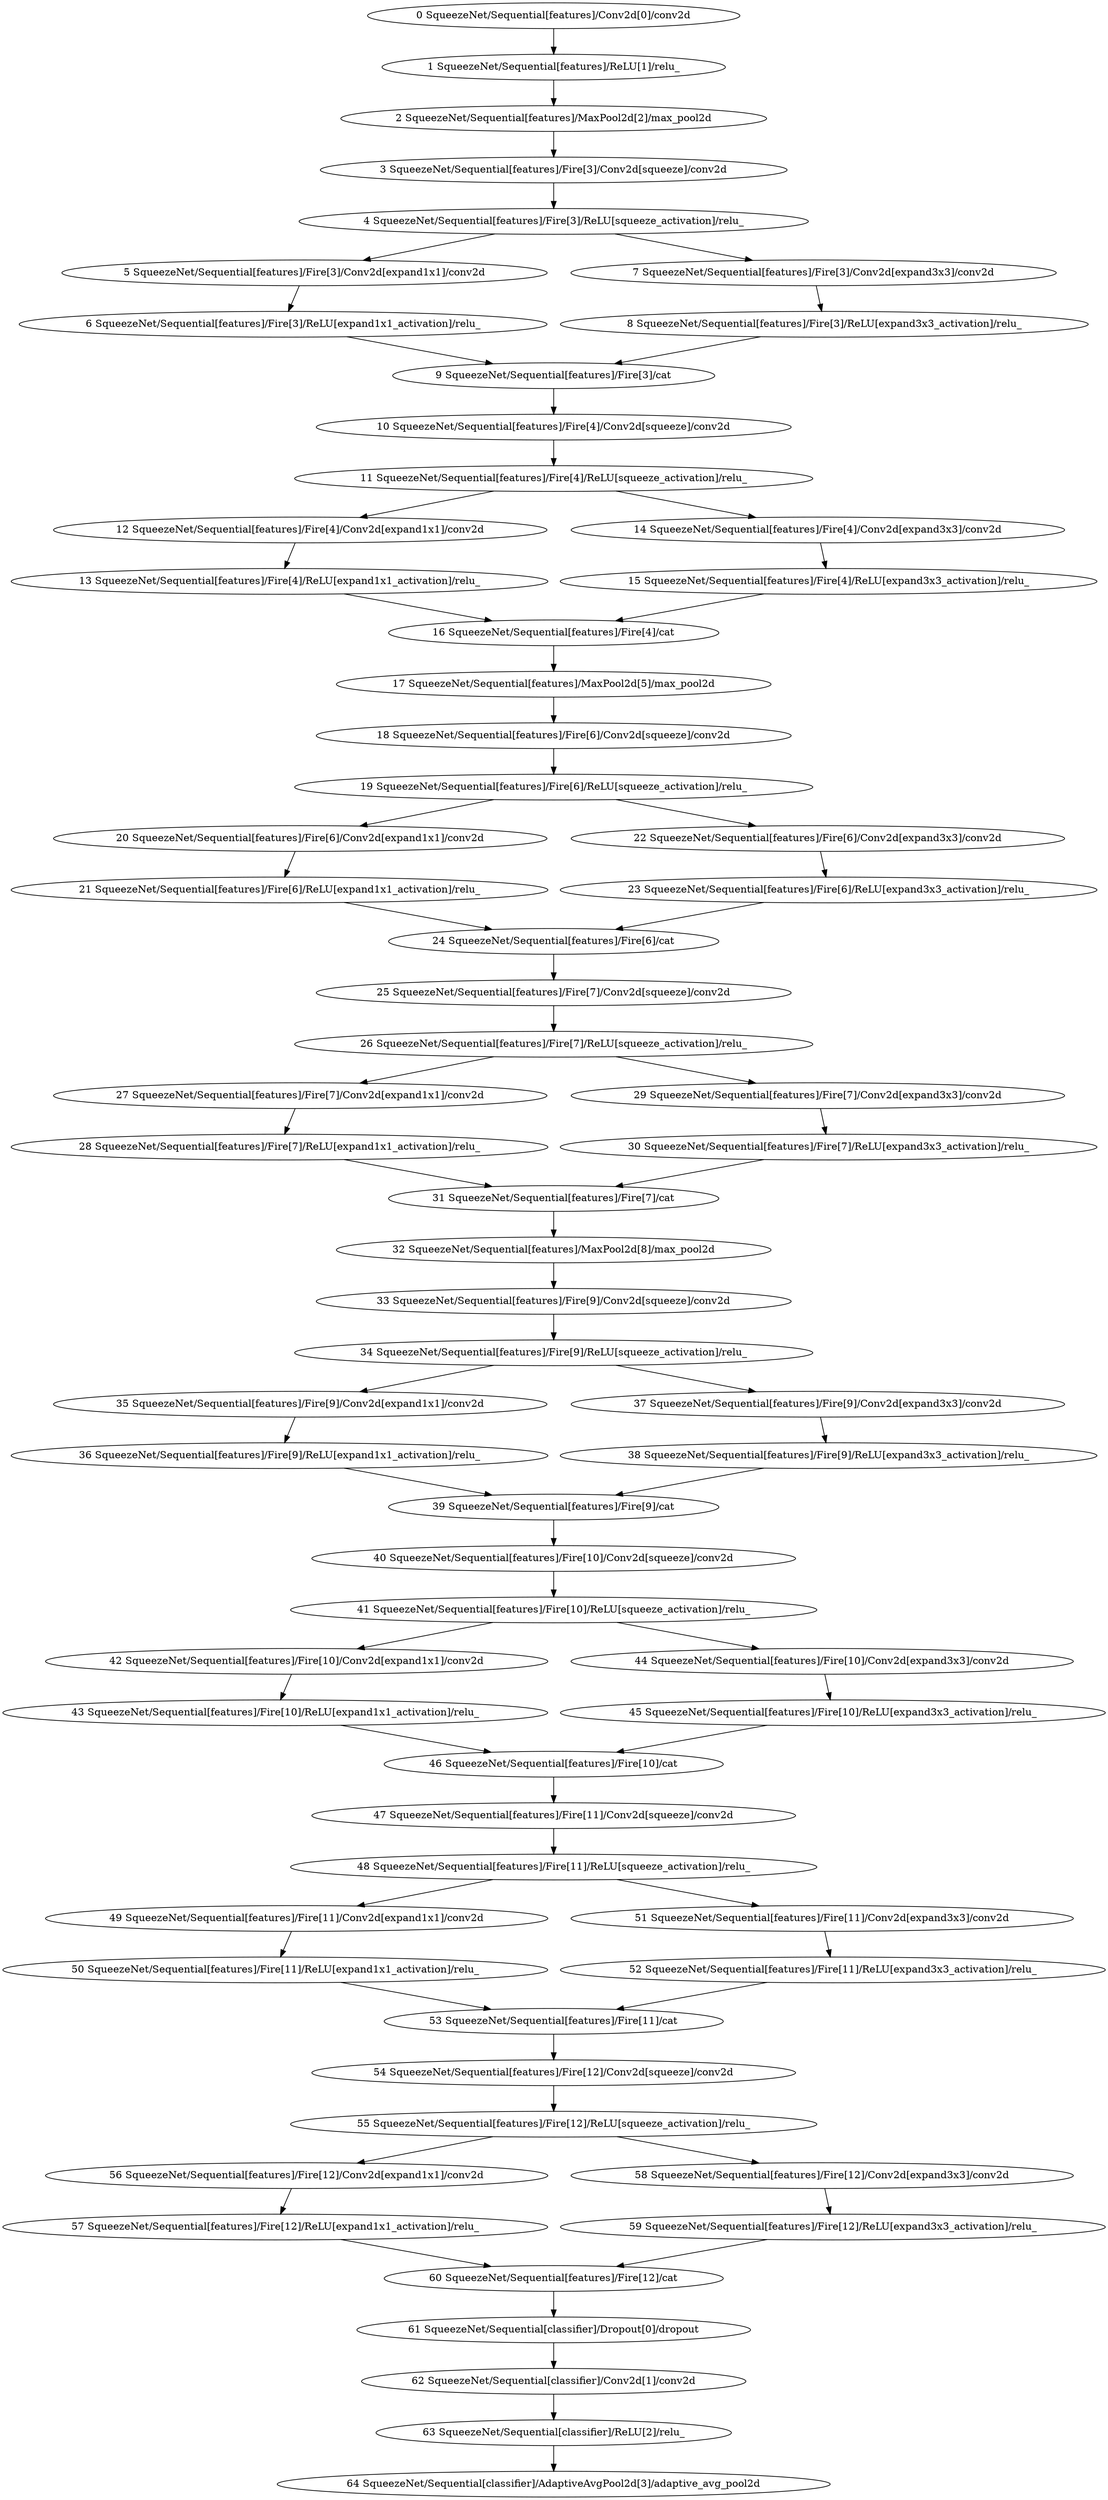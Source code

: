 strict digraph  {
"0 SqueezeNet/Sequential[features]/Conv2d[0]/conv2d" [id=0, scope="SqueezeNet/Sequential[features]/Conv2d[0]", type=conv2d];
"1 SqueezeNet/Sequential[features]/ReLU[1]/relu_" [id=1, scope="SqueezeNet/Sequential[features]/ReLU[1]", type=relu_];
"2 SqueezeNet/Sequential[features]/MaxPool2d[2]/max_pool2d" [id=2, scope="SqueezeNet/Sequential[features]/MaxPool2d[2]", type=max_pool2d];
"3 SqueezeNet/Sequential[features]/Fire[3]/Conv2d[squeeze]/conv2d" [id=3, scope="SqueezeNet/Sequential[features]/Fire[3]/Conv2d[squeeze]", type=conv2d];
"4 SqueezeNet/Sequential[features]/Fire[3]/ReLU[squeeze_activation]/relu_" [id=4, scope="SqueezeNet/Sequential[features]/Fire[3]/ReLU[squeeze_activation]", type=relu_];
"5 SqueezeNet/Sequential[features]/Fire[3]/Conv2d[expand1x1]/conv2d" [id=5, scope="SqueezeNet/Sequential[features]/Fire[3]/Conv2d[expand1x1]", type=conv2d];
"6 SqueezeNet/Sequential[features]/Fire[3]/ReLU[expand1x1_activation]/relu_" [id=6, scope="SqueezeNet/Sequential[features]/Fire[3]/ReLU[expand1x1_activation]", type=relu_];
"7 SqueezeNet/Sequential[features]/Fire[3]/Conv2d[expand3x3]/conv2d" [id=7, scope="SqueezeNet/Sequential[features]/Fire[3]/Conv2d[expand3x3]", type=conv2d];
"8 SqueezeNet/Sequential[features]/Fire[3]/ReLU[expand3x3_activation]/relu_" [id=8, scope="SqueezeNet/Sequential[features]/Fire[3]/ReLU[expand3x3_activation]", type=relu_];
"9 SqueezeNet/Sequential[features]/Fire[3]/cat" [id=9, scope="SqueezeNet/Sequential[features]/Fire[3]", type=cat];
"10 SqueezeNet/Sequential[features]/Fire[4]/Conv2d[squeeze]/conv2d" [id=10, scope="SqueezeNet/Sequential[features]/Fire[4]/Conv2d[squeeze]", type=conv2d];
"11 SqueezeNet/Sequential[features]/Fire[4]/ReLU[squeeze_activation]/relu_" [id=11, scope="SqueezeNet/Sequential[features]/Fire[4]/ReLU[squeeze_activation]", type=relu_];
"12 SqueezeNet/Sequential[features]/Fire[4]/Conv2d[expand1x1]/conv2d" [id=12, scope="SqueezeNet/Sequential[features]/Fire[4]/Conv2d[expand1x1]", type=conv2d];
"13 SqueezeNet/Sequential[features]/Fire[4]/ReLU[expand1x1_activation]/relu_" [id=13, scope="SqueezeNet/Sequential[features]/Fire[4]/ReLU[expand1x1_activation]", type=relu_];
"14 SqueezeNet/Sequential[features]/Fire[4]/Conv2d[expand3x3]/conv2d" [id=14, scope="SqueezeNet/Sequential[features]/Fire[4]/Conv2d[expand3x3]", type=conv2d];
"15 SqueezeNet/Sequential[features]/Fire[4]/ReLU[expand3x3_activation]/relu_" [id=15, scope="SqueezeNet/Sequential[features]/Fire[4]/ReLU[expand3x3_activation]", type=relu_];
"16 SqueezeNet/Sequential[features]/Fire[4]/cat" [id=16, scope="SqueezeNet/Sequential[features]/Fire[4]", type=cat];
"17 SqueezeNet/Sequential[features]/MaxPool2d[5]/max_pool2d" [id=17, scope="SqueezeNet/Sequential[features]/MaxPool2d[5]", type=max_pool2d];
"18 SqueezeNet/Sequential[features]/Fire[6]/Conv2d[squeeze]/conv2d" [id=18, scope="SqueezeNet/Sequential[features]/Fire[6]/Conv2d[squeeze]", type=conv2d];
"19 SqueezeNet/Sequential[features]/Fire[6]/ReLU[squeeze_activation]/relu_" [id=19, scope="SqueezeNet/Sequential[features]/Fire[6]/ReLU[squeeze_activation]", type=relu_];
"20 SqueezeNet/Sequential[features]/Fire[6]/Conv2d[expand1x1]/conv2d" [id=20, scope="SqueezeNet/Sequential[features]/Fire[6]/Conv2d[expand1x1]", type=conv2d];
"21 SqueezeNet/Sequential[features]/Fire[6]/ReLU[expand1x1_activation]/relu_" [id=21, scope="SqueezeNet/Sequential[features]/Fire[6]/ReLU[expand1x1_activation]", type=relu_];
"22 SqueezeNet/Sequential[features]/Fire[6]/Conv2d[expand3x3]/conv2d" [id=22, scope="SqueezeNet/Sequential[features]/Fire[6]/Conv2d[expand3x3]", type=conv2d];
"23 SqueezeNet/Sequential[features]/Fire[6]/ReLU[expand3x3_activation]/relu_" [id=23, scope="SqueezeNet/Sequential[features]/Fire[6]/ReLU[expand3x3_activation]", type=relu_];
"24 SqueezeNet/Sequential[features]/Fire[6]/cat" [id=24, scope="SqueezeNet/Sequential[features]/Fire[6]", type=cat];
"25 SqueezeNet/Sequential[features]/Fire[7]/Conv2d[squeeze]/conv2d" [id=25, scope="SqueezeNet/Sequential[features]/Fire[7]/Conv2d[squeeze]", type=conv2d];
"26 SqueezeNet/Sequential[features]/Fire[7]/ReLU[squeeze_activation]/relu_" [id=26, scope="SqueezeNet/Sequential[features]/Fire[7]/ReLU[squeeze_activation]", type=relu_];
"27 SqueezeNet/Sequential[features]/Fire[7]/Conv2d[expand1x1]/conv2d" [id=27, scope="SqueezeNet/Sequential[features]/Fire[7]/Conv2d[expand1x1]", type=conv2d];
"28 SqueezeNet/Sequential[features]/Fire[7]/ReLU[expand1x1_activation]/relu_" [id=28, scope="SqueezeNet/Sequential[features]/Fire[7]/ReLU[expand1x1_activation]", type=relu_];
"29 SqueezeNet/Sequential[features]/Fire[7]/Conv2d[expand3x3]/conv2d" [id=29, scope="SqueezeNet/Sequential[features]/Fire[7]/Conv2d[expand3x3]", type=conv2d];
"30 SqueezeNet/Sequential[features]/Fire[7]/ReLU[expand3x3_activation]/relu_" [id=30, scope="SqueezeNet/Sequential[features]/Fire[7]/ReLU[expand3x3_activation]", type=relu_];
"31 SqueezeNet/Sequential[features]/Fire[7]/cat" [id=31, scope="SqueezeNet/Sequential[features]/Fire[7]", type=cat];
"32 SqueezeNet/Sequential[features]/MaxPool2d[8]/max_pool2d" [id=32, scope="SqueezeNet/Sequential[features]/MaxPool2d[8]", type=max_pool2d];
"33 SqueezeNet/Sequential[features]/Fire[9]/Conv2d[squeeze]/conv2d" [id=33, scope="SqueezeNet/Sequential[features]/Fire[9]/Conv2d[squeeze]", type=conv2d];
"34 SqueezeNet/Sequential[features]/Fire[9]/ReLU[squeeze_activation]/relu_" [id=34, scope="SqueezeNet/Sequential[features]/Fire[9]/ReLU[squeeze_activation]", type=relu_];
"35 SqueezeNet/Sequential[features]/Fire[9]/Conv2d[expand1x1]/conv2d" [id=35, scope="SqueezeNet/Sequential[features]/Fire[9]/Conv2d[expand1x1]", type=conv2d];
"36 SqueezeNet/Sequential[features]/Fire[9]/ReLU[expand1x1_activation]/relu_" [id=36, scope="SqueezeNet/Sequential[features]/Fire[9]/ReLU[expand1x1_activation]", type=relu_];
"37 SqueezeNet/Sequential[features]/Fire[9]/Conv2d[expand3x3]/conv2d" [id=37, scope="SqueezeNet/Sequential[features]/Fire[9]/Conv2d[expand3x3]", type=conv2d];
"38 SqueezeNet/Sequential[features]/Fire[9]/ReLU[expand3x3_activation]/relu_" [id=38, scope="SqueezeNet/Sequential[features]/Fire[9]/ReLU[expand3x3_activation]", type=relu_];
"39 SqueezeNet/Sequential[features]/Fire[9]/cat" [id=39, scope="SqueezeNet/Sequential[features]/Fire[9]", type=cat];
"40 SqueezeNet/Sequential[features]/Fire[10]/Conv2d[squeeze]/conv2d" [id=40, scope="SqueezeNet/Sequential[features]/Fire[10]/Conv2d[squeeze]", type=conv2d];
"41 SqueezeNet/Sequential[features]/Fire[10]/ReLU[squeeze_activation]/relu_" [id=41, scope="SqueezeNet/Sequential[features]/Fire[10]/ReLU[squeeze_activation]", type=relu_];
"42 SqueezeNet/Sequential[features]/Fire[10]/Conv2d[expand1x1]/conv2d" [id=42, scope="SqueezeNet/Sequential[features]/Fire[10]/Conv2d[expand1x1]", type=conv2d];
"43 SqueezeNet/Sequential[features]/Fire[10]/ReLU[expand1x1_activation]/relu_" [id=43, scope="SqueezeNet/Sequential[features]/Fire[10]/ReLU[expand1x1_activation]", type=relu_];
"44 SqueezeNet/Sequential[features]/Fire[10]/Conv2d[expand3x3]/conv2d" [id=44, scope="SqueezeNet/Sequential[features]/Fire[10]/Conv2d[expand3x3]", type=conv2d];
"45 SqueezeNet/Sequential[features]/Fire[10]/ReLU[expand3x3_activation]/relu_" [id=45, scope="SqueezeNet/Sequential[features]/Fire[10]/ReLU[expand3x3_activation]", type=relu_];
"46 SqueezeNet/Sequential[features]/Fire[10]/cat" [id=46, scope="SqueezeNet/Sequential[features]/Fire[10]", type=cat];
"47 SqueezeNet/Sequential[features]/Fire[11]/Conv2d[squeeze]/conv2d" [id=47, scope="SqueezeNet/Sequential[features]/Fire[11]/Conv2d[squeeze]", type=conv2d];
"48 SqueezeNet/Sequential[features]/Fire[11]/ReLU[squeeze_activation]/relu_" [id=48, scope="SqueezeNet/Sequential[features]/Fire[11]/ReLU[squeeze_activation]", type=relu_];
"49 SqueezeNet/Sequential[features]/Fire[11]/Conv2d[expand1x1]/conv2d" [id=49, scope="SqueezeNet/Sequential[features]/Fire[11]/Conv2d[expand1x1]", type=conv2d];
"50 SqueezeNet/Sequential[features]/Fire[11]/ReLU[expand1x1_activation]/relu_" [id=50, scope="SqueezeNet/Sequential[features]/Fire[11]/ReLU[expand1x1_activation]", type=relu_];
"51 SqueezeNet/Sequential[features]/Fire[11]/Conv2d[expand3x3]/conv2d" [id=51, scope="SqueezeNet/Sequential[features]/Fire[11]/Conv2d[expand3x3]", type=conv2d];
"52 SqueezeNet/Sequential[features]/Fire[11]/ReLU[expand3x3_activation]/relu_" [id=52, scope="SqueezeNet/Sequential[features]/Fire[11]/ReLU[expand3x3_activation]", type=relu_];
"53 SqueezeNet/Sequential[features]/Fire[11]/cat" [id=53, scope="SqueezeNet/Sequential[features]/Fire[11]", type=cat];
"54 SqueezeNet/Sequential[features]/Fire[12]/Conv2d[squeeze]/conv2d" [id=54, scope="SqueezeNet/Sequential[features]/Fire[12]/Conv2d[squeeze]", type=conv2d];
"55 SqueezeNet/Sequential[features]/Fire[12]/ReLU[squeeze_activation]/relu_" [id=55, scope="SqueezeNet/Sequential[features]/Fire[12]/ReLU[squeeze_activation]", type=relu_];
"56 SqueezeNet/Sequential[features]/Fire[12]/Conv2d[expand1x1]/conv2d" [id=56, scope="SqueezeNet/Sequential[features]/Fire[12]/Conv2d[expand1x1]", type=conv2d];
"57 SqueezeNet/Sequential[features]/Fire[12]/ReLU[expand1x1_activation]/relu_" [id=57, scope="SqueezeNet/Sequential[features]/Fire[12]/ReLU[expand1x1_activation]", type=relu_];
"58 SqueezeNet/Sequential[features]/Fire[12]/Conv2d[expand3x3]/conv2d" [id=58, scope="SqueezeNet/Sequential[features]/Fire[12]/Conv2d[expand3x3]", type=conv2d];
"59 SqueezeNet/Sequential[features]/Fire[12]/ReLU[expand3x3_activation]/relu_" [id=59, scope="SqueezeNet/Sequential[features]/Fire[12]/ReLU[expand3x3_activation]", type=relu_];
"60 SqueezeNet/Sequential[features]/Fire[12]/cat" [id=60, scope="SqueezeNet/Sequential[features]/Fire[12]", type=cat];
"61 SqueezeNet/Sequential[classifier]/Dropout[0]/dropout" [id=61, scope="SqueezeNet/Sequential[classifier]/Dropout[0]", type=dropout];
"62 SqueezeNet/Sequential[classifier]/Conv2d[1]/conv2d" [id=62, scope="SqueezeNet/Sequential[classifier]/Conv2d[1]", type=conv2d];
"63 SqueezeNet/Sequential[classifier]/ReLU[2]/relu_" [id=63, scope="SqueezeNet/Sequential[classifier]/ReLU[2]", type=relu_];
"64 SqueezeNet/Sequential[classifier]/AdaptiveAvgPool2d[3]/adaptive_avg_pool2d" [id=64, scope="SqueezeNet/Sequential[classifier]/AdaptiveAvgPool2d[3]", type=adaptive_avg_pool2d];
"0 SqueezeNet/Sequential[features]/Conv2d[0]/conv2d" -> "1 SqueezeNet/Sequential[features]/ReLU[1]/relu_";
"1 SqueezeNet/Sequential[features]/ReLU[1]/relu_" -> "2 SqueezeNet/Sequential[features]/MaxPool2d[2]/max_pool2d";
"2 SqueezeNet/Sequential[features]/MaxPool2d[2]/max_pool2d" -> "3 SqueezeNet/Sequential[features]/Fire[3]/Conv2d[squeeze]/conv2d";
"3 SqueezeNet/Sequential[features]/Fire[3]/Conv2d[squeeze]/conv2d" -> "4 SqueezeNet/Sequential[features]/Fire[3]/ReLU[squeeze_activation]/relu_";
"4 SqueezeNet/Sequential[features]/Fire[3]/ReLU[squeeze_activation]/relu_" -> "5 SqueezeNet/Sequential[features]/Fire[3]/Conv2d[expand1x1]/conv2d";
"4 SqueezeNet/Sequential[features]/Fire[3]/ReLU[squeeze_activation]/relu_" -> "7 SqueezeNet/Sequential[features]/Fire[3]/Conv2d[expand3x3]/conv2d";
"5 SqueezeNet/Sequential[features]/Fire[3]/Conv2d[expand1x1]/conv2d" -> "6 SqueezeNet/Sequential[features]/Fire[3]/ReLU[expand1x1_activation]/relu_";
"6 SqueezeNet/Sequential[features]/Fire[3]/ReLU[expand1x1_activation]/relu_" -> "9 SqueezeNet/Sequential[features]/Fire[3]/cat";
"7 SqueezeNet/Sequential[features]/Fire[3]/Conv2d[expand3x3]/conv2d" -> "8 SqueezeNet/Sequential[features]/Fire[3]/ReLU[expand3x3_activation]/relu_";
"8 SqueezeNet/Sequential[features]/Fire[3]/ReLU[expand3x3_activation]/relu_" -> "9 SqueezeNet/Sequential[features]/Fire[3]/cat";
"9 SqueezeNet/Sequential[features]/Fire[3]/cat" -> "10 SqueezeNet/Sequential[features]/Fire[4]/Conv2d[squeeze]/conv2d";
"10 SqueezeNet/Sequential[features]/Fire[4]/Conv2d[squeeze]/conv2d" -> "11 SqueezeNet/Sequential[features]/Fire[4]/ReLU[squeeze_activation]/relu_";
"11 SqueezeNet/Sequential[features]/Fire[4]/ReLU[squeeze_activation]/relu_" -> "12 SqueezeNet/Sequential[features]/Fire[4]/Conv2d[expand1x1]/conv2d";
"11 SqueezeNet/Sequential[features]/Fire[4]/ReLU[squeeze_activation]/relu_" -> "14 SqueezeNet/Sequential[features]/Fire[4]/Conv2d[expand3x3]/conv2d";
"12 SqueezeNet/Sequential[features]/Fire[4]/Conv2d[expand1x1]/conv2d" -> "13 SqueezeNet/Sequential[features]/Fire[4]/ReLU[expand1x1_activation]/relu_";
"13 SqueezeNet/Sequential[features]/Fire[4]/ReLU[expand1x1_activation]/relu_" -> "16 SqueezeNet/Sequential[features]/Fire[4]/cat";
"14 SqueezeNet/Sequential[features]/Fire[4]/Conv2d[expand3x3]/conv2d" -> "15 SqueezeNet/Sequential[features]/Fire[4]/ReLU[expand3x3_activation]/relu_";
"15 SqueezeNet/Sequential[features]/Fire[4]/ReLU[expand3x3_activation]/relu_" -> "16 SqueezeNet/Sequential[features]/Fire[4]/cat";
"16 SqueezeNet/Sequential[features]/Fire[4]/cat" -> "17 SqueezeNet/Sequential[features]/MaxPool2d[5]/max_pool2d";
"17 SqueezeNet/Sequential[features]/MaxPool2d[5]/max_pool2d" -> "18 SqueezeNet/Sequential[features]/Fire[6]/Conv2d[squeeze]/conv2d";
"18 SqueezeNet/Sequential[features]/Fire[6]/Conv2d[squeeze]/conv2d" -> "19 SqueezeNet/Sequential[features]/Fire[6]/ReLU[squeeze_activation]/relu_";
"19 SqueezeNet/Sequential[features]/Fire[6]/ReLU[squeeze_activation]/relu_" -> "20 SqueezeNet/Sequential[features]/Fire[6]/Conv2d[expand1x1]/conv2d";
"19 SqueezeNet/Sequential[features]/Fire[6]/ReLU[squeeze_activation]/relu_" -> "22 SqueezeNet/Sequential[features]/Fire[6]/Conv2d[expand3x3]/conv2d";
"20 SqueezeNet/Sequential[features]/Fire[6]/Conv2d[expand1x1]/conv2d" -> "21 SqueezeNet/Sequential[features]/Fire[6]/ReLU[expand1x1_activation]/relu_";
"21 SqueezeNet/Sequential[features]/Fire[6]/ReLU[expand1x1_activation]/relu_" -> "24 SqueezeNet/Sequential[features]/Fire[6]/cat";
"22 SqueezeNet/Sequential[features]/Fire[6]/Conv2d[expand3x3]/conv2d" -> "23 SqueezeNet/Sequential[features]/Fire[6]/ReLU[expand3x3_activation]/relu_";
"23 SqueezeNet/Sequential[features]/Fire[6]/ReLU[expand3x3_activation]/relu_" -> "24 SqueezeNet/Sequential[features]/Fire[6]/cat";
"24 SqueezeNet/Sequential[features]/Fire[6]/cat" -> "25 SqueezeNet/Sequential[features]/Fire[7]/Conv2d[squeeze]/conv2d";
"25 SqueezeNet/Sequential[features]/Fire[7]/Conv2d[squeeze]/conv2d" -> "26 SqueezeNet/Sequential[features]/Fire[7]/ReLU[squeeze_activation]/relu_";
"26 SqueezeNet/Sequential[features]/Fire[7]/ReLU[squeeze_activation]/relu_" -> "27 SqueezeNet/Sequential[features]/Fire[7]/Conv2d[expand1x1]/conv2d";
"26 SqueezeNet/Sequential[features]/Fire[7]/ReLU[squeeze_activation]/relu_" -> "29 SqueezeNet/Sequential[features]/Fire[7]/Conv2d[expand3x3]/conv2d";
"27 SqueezeNet/Sequential[features]/Fire[7]/Conv2d[expand1x1]/conv2d" -> "28 SqueezeNet/Sequential[features]/Fire[7]/ReLU[expand1x1_activation]/relu_";
"28 SqueezeNet/Sequential[features]/Fire[7]/ReLU[expand1x1_activation]/relu_" -> "31 SqueezeNet/Sequential[features]/Fire[7]/cat";
"29 SqueezeNet/Sequential[features]/Fire[7]/Conv2d[expand3x3]/conv2d" -> "30 SqueezeNet/Sequential[features]/Fire[7]/ReLU[expand3x3_activation]/relu_";
"30 SqueezeNet/Sequential[features]/Fire[7]/ReLU[expand3x3_activation]/relu_" -> "31 SqueezeNet/Sequential[features]/Fire[7]/cat";
"31 SqueezeNet/Sequential[features]/Fire[7]/cat" -> "32 SqueezeNet/Sequential[features]/MaxPool2d[8]/max_pool2d";
"32 SqueezeNet/Sequential[features]/MaxPool2d[8]/max_pool2d" -> "33 SqueezeNet/Sequential[features]/Fire[9]/Conv2d[squeeze]/conv2d";
"33 SqueezeNet/Sequential[features]/Fire[9]/Conv2d[squeeze]/conv2d" -> "34 SqueezeNet/Sequential[features]/Fire[9]/ReLU[squeeze_activation]/relu_";
"34 SqueezeNet/Sequential[features]/Fire[9]/ReLU[squeeze_activation]/relu_" -> "35 SqueezeNet/Sequential[features]/Fire[9]/Conv2d[expand1x1]/conv2d";
"34 SqueezeNet/Sequential[features]/Fire[9]/ReLU[squeeze_activation]/relu_" -> "37 SqueezeNet/Sequential[features]/Fire[9]/Conv2d[expand3x3]/conv2d";
"35 SqueezeNet/Sequential[features]/Fire[9]/Conv2d[expand1x1]/conv2d" -> "36 SqueezeNet/Sequential[features]/Fire[9]/ReLU[expand1x1_activation]/relu_";
"36 SqueezeNet/Sequential[features]/Fire[9]/ReLU[expand1x1_activation]/relu_" -> "39 SqueezeNet/Sequential[features]/Fire[9]/cat";
"37 SqueezeNet/Sequential[features]/Fire[9]/Conv2d[expand3x3]/conv2d" -> "38 SqueezeNet/Sequential[features]/Fire[9]/ReLU[expand3x3_activation]/relu_";
"38 SqueezeNet/Sequential[features]/Fire[9]/ReLU[expand3x3_activation]/relu_" -> "39 SqueezeNet/Sequential[features]/Fire[9]/cat";
"39 SqueezeNet/Sequential[features]/Fire[9]/cat" -> "40 SqueezeNet/Sequential[features]/Fire[10]/Conv2d[squeeze]/conv2d";
"40 SqueezeNet/Sequential[features]/Fire[10]/Conv2d[squeeze]/conv2d" -> "41 SqueezeNet/Sequential[features]/Fire[10]/ReLU[squeeze_activation]/relu_";
"41 SqueezeNet/Sequential[features]/Fire[10]/ReLU[squeeze_activation]/relu_" -> "42 SqueezeNet/Sequential[features]/Fire[10]/Conv2d[expand1x1]/conv2d";
"41 SqueezeNet/Sequential[features]/Fire[10]/ReLU[squeeze_activation]/relu_" -> "44 SqueezeNet/Sequential[features]/Fire[10]/Conv2d[expand3x3]/conv2d";
"42 SqueezeNet/Sequential[features]/Fire[10]/Conv2d[expand1x1]/conv2d" -> "43 SqueezeNet/Sequential[features]/Fire[10]/ReLU[expand1x1_activation]/relu_";
"43 SqueezeNet/Sequential[features]/Fire[10]/ReLU[expand1x1_activation]/relu_" -> "46 SqueezeNet/Sequential[features]/Fire[10]/cat";
"44 SqueezeNet/Sequential[features]/Fire[10]/Conv2d[expand3x3]/conv2d" -> "45 SqueezeNet/Sequential[features]/Fire[10]/ReLU[expand3x3_activation]/relu_";
"45 SqueezeNet/Sequential[features]/Fire[10]/ReLU[expand3x3_activation]/relu_" -> "46 SqueezeNet/Sequential[features]/Fire[10]/cat";
"46 SqueezeNet/Sequential[features]/Fire[10]/cat" -> "47 SqueezeNet/Sequential[features]/Fire[11]/Conv2d[squeeze]/conv2d";
"47 SqueezeNet/Sequential[features]/Fire[11]/Conv2d[squeeze]/conv2d" -> "48 SqueezeNet/Sequential[features]/Fire[11]/ReLU[squeeze_activation]/relu_";
"48 SqueezeNet/Sequential[features]/Fire[11]/ReLU[squeeze_activation]/relu_" -> "49 SqueezeNet/Sequential[features]/Fire[11]/Conv2d[expand1x1]/conv2d";
"48 SqueezeNet/Sequential[features]/Fire[11]/ReLU[squeeze_activation]/relu_" -> "51 SqueezeNet/Sequential[features]/Fire[11]/Conv2d[expand3x3]/conv2d";
"49 SqueezeNet/Sequential[features]/Fire[11]/Conv2d[expand1x1]/conv2d" -> "50 SqueezeNet/Sequential[features]/Fire[11]/ReLU[expand1x1_activation]/relu_";
"50 SqueezeNet/Sequential[features]/Fire[11]/ReLU[expand1x1_activation]/relu_" -> "53 SqueezeNet/Sequential[features]/Fire[11]/cat";
"51 SqueezeNet/Sequential[features]/Fire[11]/Conv2d[expand3x3]/conv2d" -> "52 SqueezeNet/Sequential[features]/Fire[11]/ReLU[expand3x3_activation]/relu_";
"52 SqueezeNet/Sequential[features]/Fire[11]/ReLU[expand3x3_activation]/relu_" -> "53 SqueezeNet/Sequential[features]/Fire[11]/cat";
"53 SqueezeNet/Sequential[features]/Fire[11]/cat" -> "54 SqueezeNet/Sequential[features]/Fire[12]/Conv2d[squeeze]/conv2d";
"54 SqueezeNet/Sequential[features]/Fire[12]/Conv2d[squeeze]/conv2d" -> "55 SqueezeNet/Sequential[features]/Fire[12]/ReLU[squeeze_activation]/relu_";
"55 SqueezeNet/Sequential[features]/Fire[12]/ReLU[squeeze_activation]/relu_" -> "56 SqueezeNet/Sequential[features]/Fire[12]/Conv2d[expand1x1]/conv2d";
"55 SqueezeNet/Sequential[features]/Fire[12]/ReLU[squeeze_activation]/relu_" -> "58 SqueezeNet/Sequential[features]/Fire[12]/Conv2d[expand3x3]/conv2d";
"56 SqueezeNet/Sequential[features]/Fire[12]/Conv2d[expand1x1]/conv2d" -> "57 SqueezeNet/Sequential[features]/Fire[12]/ReLU[expand1x1_activation]/relu_";
"57 SqueezeNet/Sequential[features]/Fire[12]/ReLU[expand1x1_activation]/relu_" -> "60 SqueezeNet/Sequential[features]/Fire[12]/cat";
"58 SqueezeNet/Sequential[features]/Fire[12]/Conv2d[expand3x3]/conv2d" -> "59 SqueezeNet/Sequential[features]/Fire[12]/ReLU[expand3x3_activation]/relu_";
"59 SqueezeNet/Sequential[features]/Fire[12]/ReLU[expand3x3_activation]/relu_" -> "60 SqueezeNet/Sequential[features]/Fire[12]/cat";
"60 SqueezeNet/Sequential[features]/Fire[12]/cat" -> "61 SqueezeNet/Sequential[classifier]/Dropout[0]/dropout";
"61 SqueezeNet/Sequential[classifier]/Dropout[0]/dropout" -> "62 SqueezeNet/Sequential[classifier]/Conv2d[1]/conv2d";
"62 SqueezeNet/Sequential[classifier]/Conv2d[1]/conv2d" -> "63 SqueezeNet/Sequential[classifier]/ReLU[2]/relu_";
"63 SqueezeNet/Sequential[classifier]/ReLU[2]/relu_" -> "64 SqueezeNet/Sequential[classifier]/AdaptiveAvgPool2d[3]/adaptive_avg_pool2d";
}
